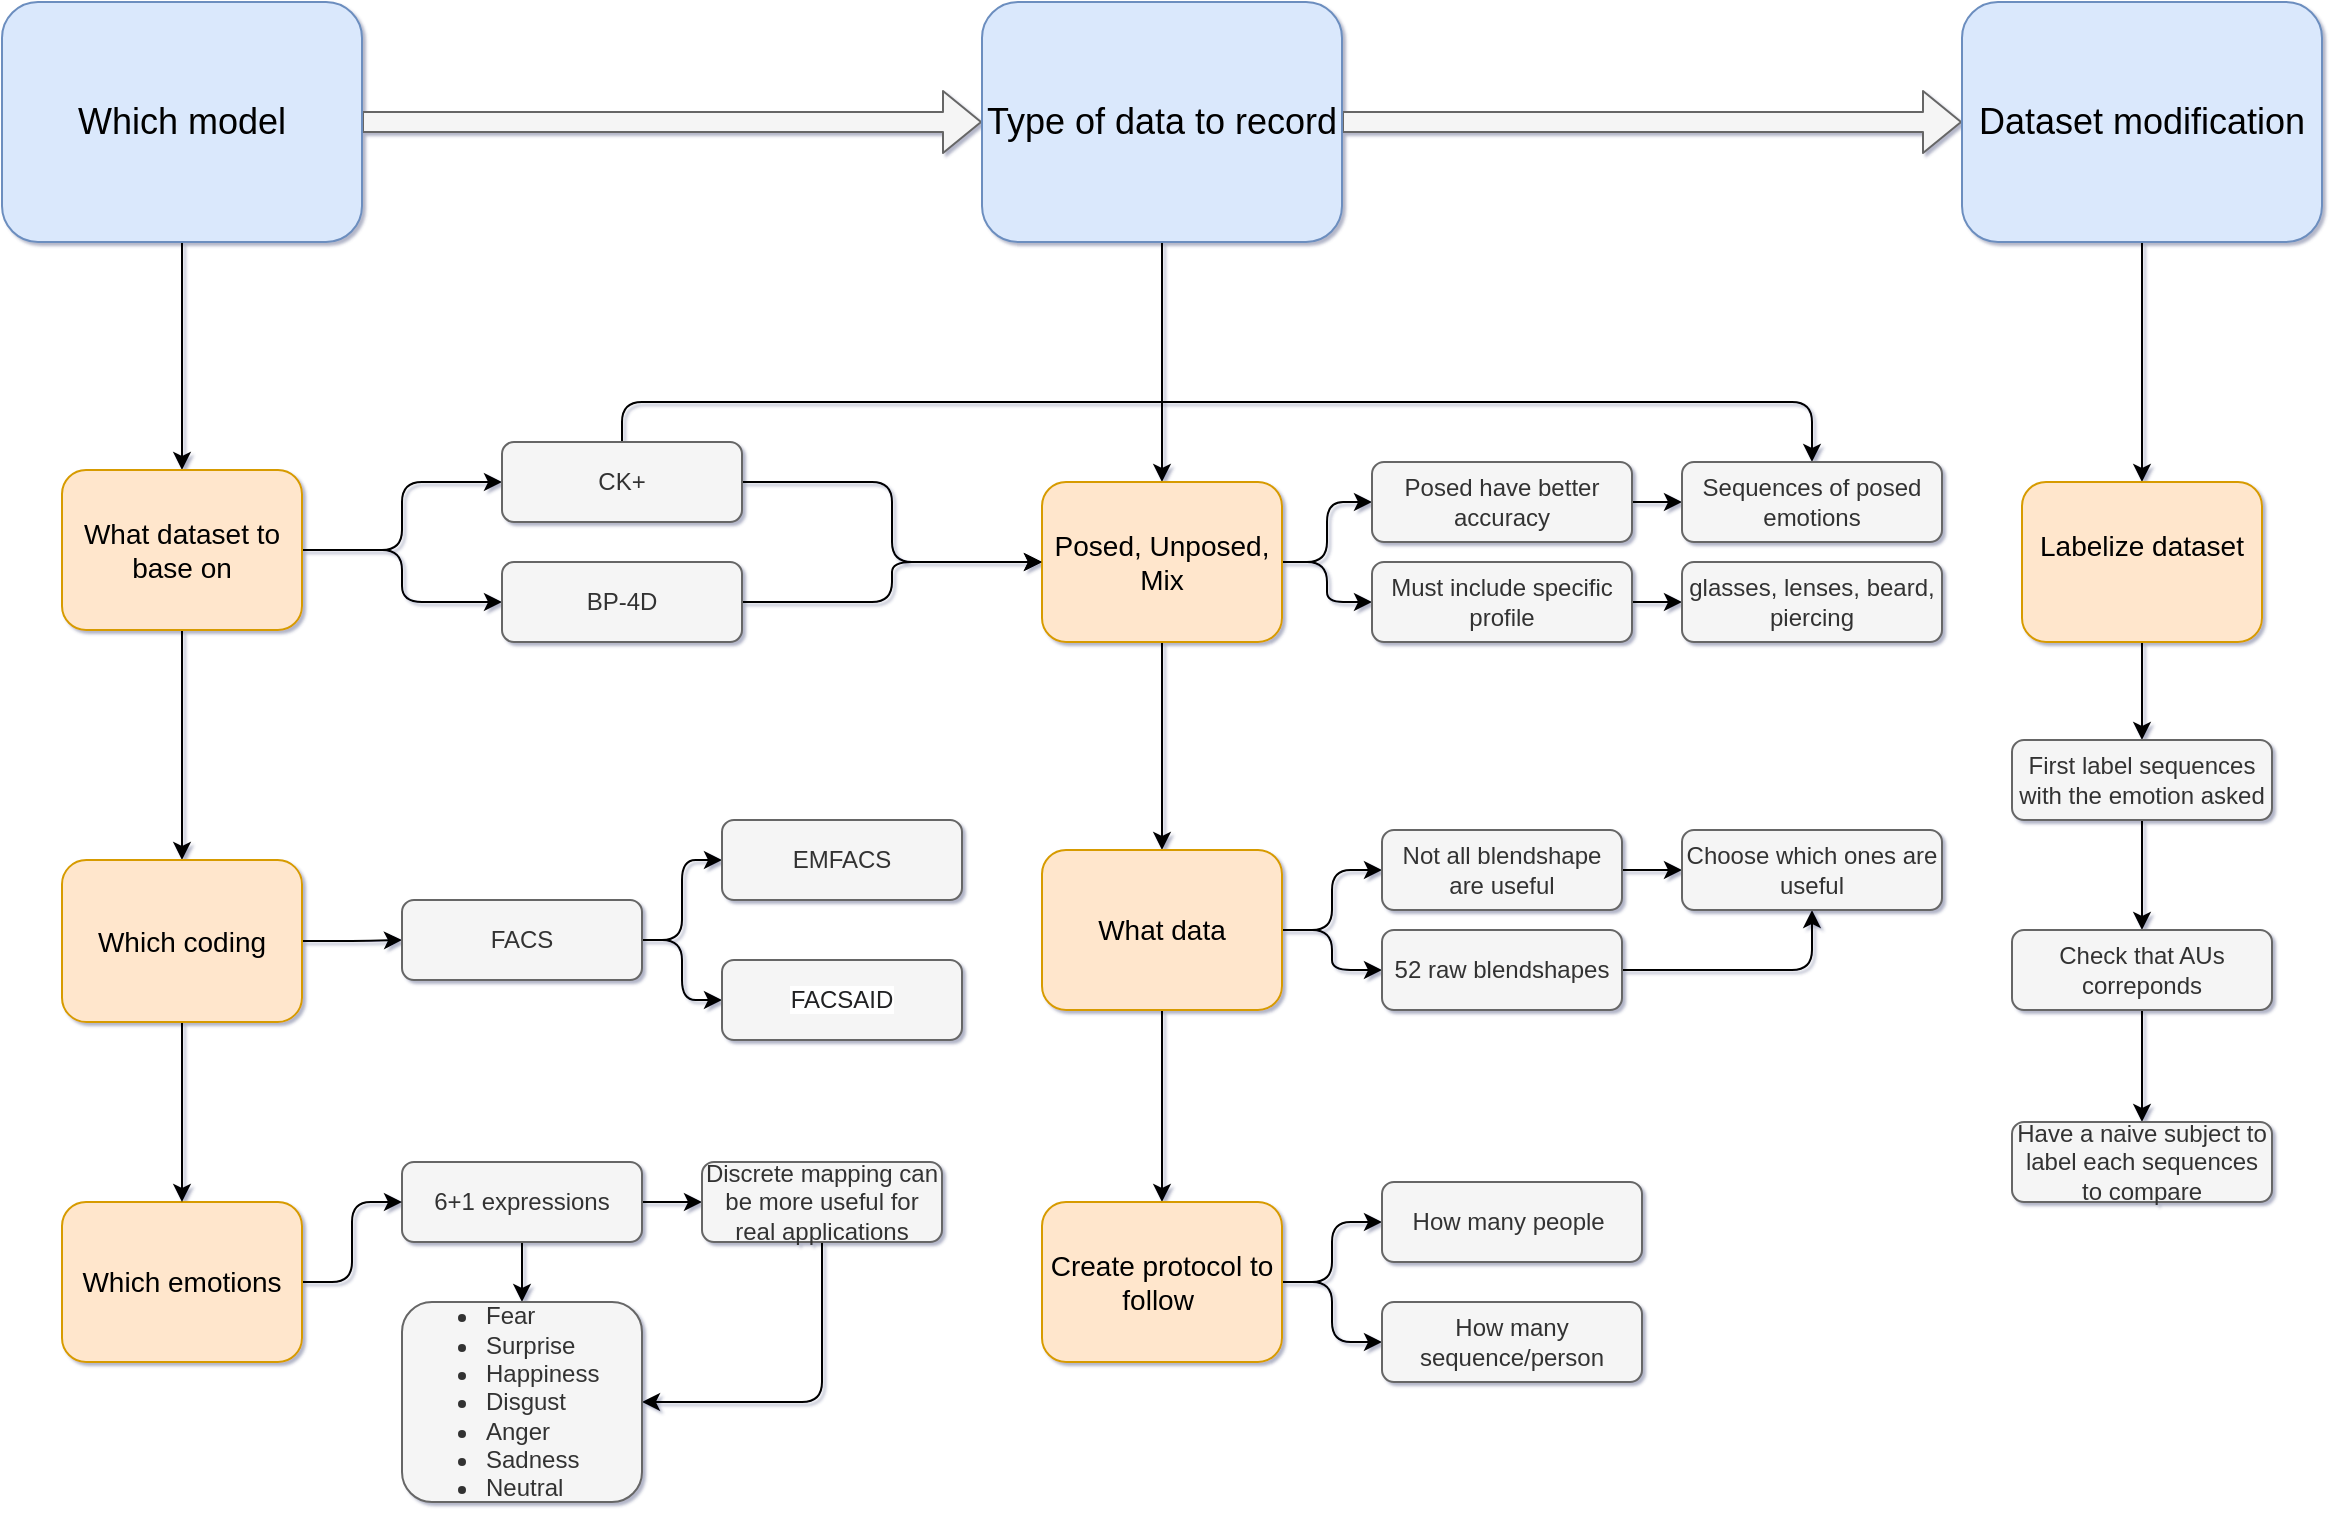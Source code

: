 <mxfile version="15.4.0" type="device"><diagram id="L01VJsnCzWinelj08Bhc" name="Page-1"><mxGraphModel dx="1113" dy="709" grid="1" gridSize="10" guides="1" tooltips="1" connect="1" arrows="1" fold="1" page="1" pageScale="1" pageWidth="1169" pageHeight="827" background="none" math="0" shadow="1"><root><mxCell id="0"/><mxCell id="1" parent="0"/><mxCell id="IcirMJjwyQ2Tc40kfTyA-27" style="edgeStyle=orthogonalEdgeStyle;shape=flexArrow;orthogonalLoop=1;jettySize=auto;html=1;exitX=1;exitY=0.5;exitDx=0;exitDy=0;entryX=0;entryY=0.5;entryDx=0;entryDy=0;fillColor=#f5f5f5;strokeColor=#666666;" parent="1" source="IcirMJjwyQ2Tc40kfTyA-29" target="IcirMJjwyQ2Tc40kfTyA-32" edge="1"><mxGeometry relative="1" as="geometry"/></mxCell><mxCell id="pl1EL2vBN2HY1ykSg_Ru-1" style="edgeStyle=orthogonalEdgeStyle;orthogonalLoop=1;jettySize=auto;html=1;exitX=0.5;exitY=1;exitDx=0;exitDy=0;entryX=0.5;entryY=0;entryDx=0;entryDy=0;" parent="1" source="IcirMJjwyQ2Tc40kfTyA-29" target="IcirMJjwyQ2Tc40kfTyA-39" edge="1"><mxGeometry relative="1" as="geometry"/></mxCell><mxCell id="IcirMJjwyQ2Tc40kfTyA-29" value="&lt;font style=&quot;font-size: 18px&quot;&gt;Which model&lt;/font&gt;" style="whiteSpace=wrap;html=1;fillColor=#dae8fc;strokeColor=#6c8ebf;rounded=1;" parent="1" vertex="1"><mxGeometry width="180" height="120" as="geometry"/></mxCell><mxCell id="IcirMJjwyQ2Tc40kfTyA-30" style="edgeStyle=orthogonalEdgeStyle;shape=flexArrow;orthogonalLoop=1;jettySize=auto;html=1;exitX=1;exitY=0.5;exitDx=0;exitDy=0;entryX=0;entryY=0.5;entryDx=0;entryDy=0;fillColor=#f5f5f5;strokeColor=#666666;" parent="1" source="IcirMJjwyQ2Tc40kfTyA-32" target="IcirMJjwyQ2Tc40kfTyA-34" edge="1"><mxGeometry relative="1" as="geometry"><mxPoint x="1000" y="60" as="targetPoint"/></mxGeometry></mxCell><mxCell id="DDIqj_rIs2_S4rM32uII-19" style="edgeStyle=orthogonalEdgeStyle;orthogonalLoop=1;jettySize=auto;html=1;exitX=0.5;exitY=1;exitDx=0;exitDy=0;entryX=0.5;entryY=0;entryDx=0;entryDy=0;" parent="1" source="IcirMJjwyQ2Tc40kfTyA-32" target="IcirMJjwyQ2Tc40kfTyA-51" edge="1"><mxGeometry relative="1" as="geometry"/></mxCell><mxCell id="IcirMJjwyQ2Tc40kfTyA-32" value="&lt;font style=&quot;font-size: 18px&quot;&gt;Type of data to record&lt;/font&gt;" style="whiteSpace=wrap;html=1;fillColor=#dae8fc;strokeColor=#6c8ebf;rounded=1;" parent="1" vertex="1"><mxGeometry x="490" width="180" height="120" as="geometry"/></mxCell><mxCell id="IcirMJjwyQ2Tc40kfTyA-33" style="edgeStyle=orthogonalEdgeStyle;orthogonalLoop=1;jettySize=auto;html=1;exitX=0.5;exitY=1;exitDx=0;exitDy=0;entryX=0.5;entryY=0;entryDx=0;entryDy=0;" parent="1" source="IcirMJjwyQ2Tc40kfTyA-34" target="IcirMJjwyQ2Tc40kfTyA-40" edge="1"><mxGeometry relative="1" as="geometry"/></mxCell><mxCell id="IcirMJjwyQ2Tc40kfTyA-34" value="&lt;font style=&quot;font-size: 18px&quot;&gt;Dataset modification&lt;/font&gt;" style="whiteSpace=wrap;html=1;fillColor=#dae8fc;strokeColor=#6c8ebf;rounded=1;" parent="1" vertex="1"><mxGeometry x="980" width="180" height="120" as="geometry"/></mxCell><mxCell id="IcirMJjwyQ2Tc40kfTyA-35" style="edgeStyle=orthogonalEdgeStyle;orthogonalLoop=1;jettySize=auto;html=1;exitX=1;exitY=0.5;exitDx=0;exitDy=0;entryX=0;entryY=0.5;entryDx=0;entryDy=0;" parent="1" source="IcirMJjwyQ2Tc40kfTyA-39" target="IcirMJjwyQ2Tc40kfTyA-42" edge="1"><mxGeometry relative="1" as="geometry"/></mxCell><mxCell id="r36ClU2a132CuVUpOFNn-2" style="edgeStyle=orthogonalEdgeStyle;orthogonalLoop=1;jettySize=auto;html=1;exitX=1;exitY=0.5;exitDx=0;exitDy=0;entryX=0;entryY=0.5;entryDx=0;entryDy=0;" parent="1" source="IcirMJjwyQ2Tc40kfTyA-39" target="r36ClU2a132CuVUpOFNn-1" edge="1"><mxGeometry relative="1" as="geometry"/></mxCell><mxCell id="pl1EL2vBN2HY1ykSg_Ru-2" value="" style="edgeStyle=orthogonalEdgeStyle;orthogonalLoop=1;jettySize=auto;html=1;" parent="1" source="IcirMJjwyQ2Tc40kfTyA-39" target="9oURispBPAQY3MhkgXym-2" edge="1"><mxGeometry relative="1" as="geometry"/></mxCell><mxCell id="IcirMJjwyQ2Tc40kfTyA-39" value="&lt;font style=&quot;font-size: 14px&quot;&gt;What dataset to base on&lt;/font&gt;" style="whiteSpace=wrap;html=1;fillColor=#ffe6cc;strokeColor=#d79b00;rounded=1;" parent="1" vertex="1"><mxGeometry x="30" y="234" width="120" height="80" as="geometry"/></mxCell><mxCell id="46aNMLialteEY5NxuXPu-2" style="edgeStyle=orthogonalEdgeStyle;orthogonalLoop=1;jettySize=auto;html=1;exitX=0.5;exitY=1;exitDx=0;exitDy=0;entryX=0.5;entryY=0;entryDx=0;entryDy=0;" edge="1" parent="1" source="IcirMJjwyQ2Tc40kfTyA-40" target="46aNMLialteEY5NxuXPu-1"><mxGeometry relative="1" as="geometry"/></mxCell><mxCell id="IcirMJjwyQ2Tc40kfTyA-40" value="&lt;font style=&quot;font-size: 14px&quot;&gt;Labelize dataset&lt;br&gt;&lt;br&gt;&lt;/font&gt;" style="whiteSpace=wrap;html=1;fillColor=#ffe6cc;strokeColor=#d79b00;rounded=1;" parent="1" vertex="1"><mxGeometry x="1010" y="240" width="120" height="80" as="geometry"/></mxCell><mxCell id="r36ClU2a132CuVUpOFNn-7" style="edgeStyle=orthogonalEdgeStyle;orthogonalLoop=1;jettySize=auto;html=1;exitX=1;exitY=0.5;exitDx=0;exitDy=0;entryX=0;entryY=0.5;entryDx=0;entryDy=0;" parent="1" source="IcirMJjwyQ2Tc40kfTyA-42" target="IcirMJjwyQ2Tc40kfTyA-51" edge="1"><mxGeometry relative="1" as="geometry"/></mxCell><mxCell id="edzrw_jV55tM_5As1PZv-2" style="edgeStyle=orthogonalEdgeStyle;orthogonalLoop=1;jettySize=auto;html=1;exitX=0.5;exitY=0;exitDx=0;exitDy=0;entryX=0.5;entryY=0;entryDx=0;entryDy=0;" parent="1" source="IcirMJjwyQ2Tc40kfTyA-42" target="DDIqj_rIs2_S4rM32uII-5" edge="1"><mxGeometry relative="1" as="geometry"/></mxCell><mxCell id="IcirMJjwyQ2Tc40kfTyA-42" value="CK+" style="whiteSpace=wrap;html=1;fillColor=#f5f5f5;strokeColor=#666666;fontColor=#333333;rounded=1;" parent="1" vertex="1"><mxGeometry x="250" y="220" width="120" height="40" as="geometry"/></mxCell><mxCell id="IcirMJjwyQ2Tc40kfTyA-48" style="edgeStyle=orthogonalEdgeStyle;orthogonalLoop=1;jettySize=auto;html=1;exitX=1;exitY=0.5;exitDx=0;exitDy=0;entryX=0;entryY=0.5;entryDx=0;entryDy=0;" parent="1" source="IcirMJjwyQ2Tc40kfTyA-51" target="IcirMJjwyQ2Tc40kfTyA-52" edge="1"><mxGeometry relative="1" as="geometry"/></mxCell><mxCell id="DDIqj_rIs2_S4rM32uII-4" style="edgeStyle=orthogonalEdgeStyle;orthogonalLoop=1;jettySize=auto;html=1;exitX=1;exitY=0.5;exitDx=0;exitDy=0;entryX=0;entryY=0.5;entryDx=0;entryDy=0;" parent="1" source="IcirMJjwyQ2Tc40kfTyA-51" target="DDIqj_rIs2_S4rM32uII-3" edge="1"><mxGeometry relative="1" as="geometry"/></mxCell><mxCell id="DDIqj_rIs2_S4rM32uII-20" style="edgeStyle=orthogonalEdgeStyle;orthogonalLoop=1;jettySize=auto;html=1;exitX=0.5;exitY=1;exitDx=0;exitDy=0;entryX=0.5;entryY=0;entryDx=0;entryDy=0;" parent="1" source="IcirMJjwyQ2Tc40kfTyA-51" target="IcirMJjwyQ2Tc40kfTyA-57" edge="1"><mxGeometry relative="1" as="geometry"/></mxCell><mxCell id="IcirMJjwyQ2Tc40kfTyA-51" value="&lt;font style=&quot;font-size: 14px&quot;&gt;Posed, Unposed, Mix&lt;/font&gt;" style="whiteSpace=wrap;html=1;fillColor=#ffe6cc;strokeColor=#d79b00;rounded=1;" parent="1" vertex="1"><mxGeometry x="520" y="240" width="120" height="80" as="geometry"/></mxCell><mxCell id="DDIqj_rIs2_S4rM32uII-6" style="edgeStyle=orthogonalEdgeStyle;orthogonalLoop=1;jettySize=auto;html=1;exitX=1;exitY=0.5;exitDx=0;exitDy=0;" parent="1" source="IcirMJjwyQ2Tc40kfTyA-52" target="DDIqj_rIs2_S4rM32uII-5" edge="1"><mxGeometry relative="1" as="geometry"/></mxCell><mxCell id="IcirMJjwyQ2Tc40kfTyA-52" value="Posed have better accuracy" style="whiteSpace=wrap;html=1;fillColor=#f5f5f5;strokeColor=#666666;fontColor=#333333;rounded=1;" parent="1" vertex="1"><mxGeometry x="685" y="230" width="130" height="40" as="geometry"/></mxCell><mxCell id="IcirMJjwyQ2Tc40kfTyA-56" style="edgeStyle=orthogonalEdgeStyle;orthogonalLoop=1;jettySize=auto;html=1;exitX=1;exitY=0.5;exitDx=0;exitDy=0;entryX=0;entryY=0.5;entryDx=0;entryDy=0;" parent="1" source="IcirMJjwyQ2Tc40kfTyA-57" target="IcirMJjwyQ2Tc40kfTyA-58" edge="1"><mxGeometry relative="1" as="geometry"/></mxCell><mxCell id="IcirMJjwyQ2Tc40kfTyA-75" style="edgeStyle=orthogonalEdgeStyle;orthogonalLoop=1;jettySize=auto;html=1;exitX=1;exitY=0.5;exitDx=0;exitDy=0;entryX=0;entryY=0.5;entryDx=0;entryDy=0;" parent="1" source="IcirMJjwyQ2Tc40kfTyA-57" target="IcirMJjwyQ2Tc40kfTyA-74" edge="1"><mxGeometry relative="1" as="geometry"/></mxCell><mxCell id="DDIqj_rIs2_S4rM32uII-21" style="edgeStyle=orthogonalEdgeStyle;orthogonalLoop=1;jettySize=auto;html=1;exitX=0.5;exitY=1;exitDx=0;exitDy=0;entryX=0.5;entryY=0;entryDx=0;entryDy=0;" parent="1" source="IcirMJjwyQ2Tc40kfTyA-57" target="IcirMJjwyQ2Tc40kfTyA-64" edge="1"><mxGeometry relative="1" as="geometry"/></mxCell><mxCell id="IcirMJjwyQ2Tc40kfTyA-57" value="&lt;font style=&quot;font-size: 14px&quot;&gt;What data&lt;/font&gt;" style="whiteSpace=wrap;html=1;fillColor=#ffe6cc;strokeColor=#d79b00;rounded=1;" parent="1" vertex="1"><mxGeometry x="520" y="424" width="120" height="80" as="geometry"/></mxCell><mxCell id="DDIqj_rIs2_S4rM32uII-10" style="edgeStyle=orthogonalEdgeStyle;orthogonalLoop=1;jettySize=auto;html=1;exitX=1;exitY=0.5;exitDx=0;exitDy=0;" parent="1" source="IcirMJjwyQ2Tc40kfTyA-58" target="DDIqj_rIs2_S4rM32uII-9" edge="1"><mxGeometry relative="1" as="geometry"/></mxCell><mxCell id="IcirMJjwyQ2Tc40kfTyA-58" value="Not all blendshape are useful" style="whiteSpace=wrap;html=1;fillColor=#f5f5f5;strokeColor=#666666;fontColor=#333333;rounded=1;" parent="1" vertex="1"><mxGeometry x="690" y="414" width="120" height="40" as="geometry"/></mxCell><mxCell id="DDIqj_rIs2_S4rM32uII-13" style="edgeStyle=orthogonalEdgeStyle;orthogonalLoop=1;jettySize=auto;html=1;exitX=1;exitY=0.5;exitDx=0;exitDy=0;entryX=0;entryY=0.5;entryDx=0;entryDy=0;" parent="1" source="IcirMJjwyQ2Tc40kfTyA-64" target="DDIqj_rIs2_S4rM32uII-11" edge="1"><mxGeometry relative="1" as="geometry"/></mxCell><mxCell id="DDIqj_rIs2_S4rM32uII-14" style="edgeStyle=orthogonalEdgeStyle;orthogonalLoop=1;jettySize=auto;html=1;exitX=1;exitY=0.5;exitDx=0;exitDy=0;entryX=0;entryY=0.5;entryDx=0;entryDy=0;" parent="1" source="IcirMJjwyQ2Tc40kfTyA-64" target="DDIqj_rIs2_S4rM32uII-12" edge="1"><mxGeometry relative="1" as="geometry"/></mxCell><mxCell id="IcirMJjwyQ2Tc40kfTyA-64" value="&lt;font style=&quot;font-size: 14px&quot;&gt;Create protocol to follow&amp;nbsp;&lt;/font&gt;" style="whiteSpace=wrap;html=1;fillColor=#ffe6cc;strokeColor=#d79b00;rounded=1;" parent="1" vertex="1"><mxGeometry x="520" y="600" width="120" height="80" as="geometry"/></mxCell><mxCell id="edzrw_jV55tM_5As1PZv-1" style="edgeStyle=orthogonalEdgeStyle;orthogonalLoop=1;jettySize=auto;html=1;exitX=1;exitY=0.5;exitDx=0;exitDy=0;entryX=0.5;entryY=1;entryDx=0;entryDy=0;" parent="1" source="IcirMJjwyQ2Tc40kfTyA-74" target="DDIqj_rIs2_S4rM32uII-9" edge="1"><mxGeometry relative="1" as="geometry"/></mxCell><mxCell id="IcirMJjwyQ2Tc40kfTyA-74" value="52 raw blendshapes" style="whiteSpace=wrap;html=1;fillColor=#f5f5f5;strokeColor=#666666;fontColor=#333333;rounded=1;" parent="1" vertex="1"><mxGeometry x="690" y="464" width="120" height="40" as="geometry"/></mxCell><mxCell id="DDIqj_rIs2_S4rM32uII-2" style="edgeStyle=orthogonalEdgeStyle;orthogonalLoop=1;jettySize=auto;html=1;exitX=1;exitY=0.5;exitDx=0;exitDy=0;entryX=0;entryY=0.5;entryDx=0;entryDy=0;" parent="1" source="I1q63utyjJtIMsanwZLX-4" target="DDIqj_rIs2_S4rM32uII-1" edge="1"><mxGeometry relative="1" as="geometry"/></mxCell><mxCell id="DDIqj_rIs2_S4rM32uII-26" value="" style="edgeStyle=orthogonalEdgeStyle;orthogonalLoop=1;jettySize=auto;html=1;" parent="1" source="I1q63utyjJtIMsanwZLX-4" target="DDIqj_rIs2_S4rM32uII-25" edge="1"><mxGeometry relative="1" as="geometry"/></mxCell><mxCell id="I1q63utyjJtIMsanwZLX-4" value="6+1 expressions" style="whiteSpace=wrap;html=1;fillColor=#f5f5f5;strokeColor=#666666;fontColor=#333333;rounded=1;" parent="1" vertex="1"><mxGeometry x="200" y="580" width="120" height="40" as="geometry"/></mxCell><mxCell id="DDIqj_rIs2_S4rM32uII-27" style="edgeStyle=orthogonalEdgeStyle;orthogonalLoop=1;jettySize=auto;html=1;exitX=0.5;exitY=1;exitDx=0;exitDy=0;entryX=1;entryY=0.5;entryDx=0;entryDy=0;" parent="1" source="DDIqj_rIs2_S4rM32uII-1" target="DDIqj_rIs2_S4rM32uII-25" edge="1"><mxGeometry relative="1" as="geometry"/></mxCell><mxCell id="DDIqj_rIs2_S4rM32uII-1" value="Discrete mapping can be more useful for real applications" style="whiteSpace=wrap;html=1;fillColor=#f5f5f5;strokeColor=#666666;fontColor=#333333;rounded=1;" parent="1" vertex="1"><mxGeometry x="350" y="580" width="120" height="40" as="geometry"/></mxCell><mxCell id="DDIqj_rIs2_S4rM32uII-8" style="edgeStyle=orthogonalEdgeStyle;orthogonalLoop=1;jettySize=auto;html=1;exitX=1;exitY=0.5;exitDx=0;exitDy=0;entryX=0;entryY=0.5;entryDx=0;entryDy=0;" parent="1" source="DDIqj_rIs2_S4rM32uII-3" target="DDIqj_rIs2_S4rM32uII-7" edge="1"><mxGeometry relative="1" as="geometry"/></mxCell><mxCell id="DDIqj_rIs2_S4rM32uII-3" value="Must include specific profile" style="whiteSpace=wrap;html=1;fillColor=#f5f5f5;strokeColor=#666666;fontColor=#333333;rounded=1;" parent="1" vertex="1"><mxGeometry x="685" y="280" width="130" height="40" as="geometry"/></mxCell><mxCell id="DDIqj_rIs2_S4rM32uII-5" value="Sequences of posed emotions" style="whiteSpace=wrap;html=1;fillColor=#f5f5f5;strokeColor=#666666;fontColor=#333333;rounded=1;" parent="1" vertex="1"><mxGeometry x="840" y="230" width="130" height="40" as="geometry"/></mxCell><mxCell id="DDIqj_rIs2_S4rM32uII-7" value="glasses, lenses, beard, piercing" style="whiteSpace=wrap;html=1;fillColor=#f5f5f5;strokeColor=#666666;fontColor=#333333;rounded=1;" parent="1" vertex="1"><mxGeometry x="840" y="280" width="130" height="40" as="geometry"/></mxCell><mxCell id="DDIqj_rIs2_S4rM32uII-9" value="Choose which ones are useful" style="whiteSpace=wrap;html=1;fillColor=#f5f5f5;strokeColor=#666666;fontColor=#333333;rounded=1;" parent="1" vertex="1"><mxGeometry x="840" y="414" width="130" height="40" as="geometry"/></mxCell><mxCell id="DDIqj_rIs2_S4rM32uII-11" value="How many people&amp;nbsp;" style="whiteSpace=wrap;html=1;fillColor=#f5f5f5;strokeColor=#666666;fontColor=#333333;rounded=1;" parent="1" vertex="1"><mxGeometry x="690" y="590" width="130" height="40" as="geometry"/></mxCell><mxCell id="DDIqj_rIs2_S4rM32uII-12" value="How many sequence/person" style="whiteSpace=wrap;html=1;fillColor=#f5f5f5;strokeColor=#666666;fontColor=#333333;rounded=1;" parent="1" vertex="1"><mxGeometry x="690" y="650" width="130" height="40" as="geometry"/></mxCell><mxCell id="DDIqj_rIs2_S4rM32uII-24" style="edgeStyle=orthogonalEdgeStyle;orthogonalLoop=1;jettySize=auto;html=1;exitX=1;exitY=0.5;exitDx=0;exitDy=0;" parent="1" source="DDIqj_rIs2_S4rM32uII-23" target="I1q63utyjJtIMsanwZLX-4" edge="1"><mxGeometry relative="1" as="geometry"/></mxCell><mxCell id="DDIqj_rIs2_S4rM32uII-23" value="&lt;font style=&quot;font-size: 14px&quot;&gt;Which emotions&lt;/font&gt;" style="whiteSpace=wrap;html=1;fillColor=#ffe6cc;strokeColor=#d79b00;rounded=1;" parent="1" vertex="1"><mxGeometry x="30" y="600" width="120" height="80" as="geometry"/></mxCell><mxCell id="DDIqj_rIs2_S4rM32uII-25" value="&lt;ul&gt;&lt;li&gt;Fear&lt;/li&gt;&lt;li&gt;Surprise&lt;/li&gt;&lt;li&gt;Happiness&lt;/li&gt;&lt;li&gt;Disgust&lt;/li&gt;&lt;li&gt;Anger&lt;/li&gt;&lt;li&gt;Sadness&lt;/li&gt;&lt;li&gt;Neutral&lt;/li&gt;&lt;/ul&gt;" style="whiteSpace=wrap;html=1;fontColor=#333333;strokeColor=#666666;fillColor=#f5f5f5;align=left;rounded=1;" parent="1" vertex="1"><mxGeometry x="200" y="650" width="120" height="100" as="geometry"/></mxCell><mxCell id="9oURispBPAQY3MhkgXym-5" style="edgeStyle=orthogonalEdgeStyle;orthogonalLoop=1;jettySize=auto;html=1;exitX=1;exitY=0.5;exitDx=0;exitDy=0;entryX=0;entryY=0.5;entryDx=0;entryDy=0;" parent="1" source="9oURispBPAQY3MhkgXym-2" target="9oURispBPAQY3MhkgXym-4" edge="1"><mxGeometry relative="1" as="geometry"/></mxCell><mxCell id="pl1EL2vBN2HY1ykSg_Ru-3" style="edgeStyle=orthogonalEdgeStyle;orthogonalLoop=1;jettySize=auto;html=1;exitX=0.5;exitY=1;exitDx=0;exitDy=0;" parent="1" source="9oURispBPAQY3MhkgXym-2" target="DDIqj_rIs2_S4rM32uII-23" edge="1"><mxGeometry relative="1" as="geometry"/></mxCell><mxCell id="9oURispBPAQY3MhkgXym-2" value="&lt;font style=&quot;font-size: 14px&quot;&gt;Which coding&lt;/font&gt;" style="whiteSpace=wrap;html=1;fillColor=#ffe6cc;strokeColor=#d79b00;rounded=1;" parent="1" vertex="1"><mxGeometry x="30" y="429" width="120" height="81" as="geometry"/></mxCell><mxCell id="9oURispBPAQY3MhkgXym-11" style="edgeStyle=orthogonalEdgeStyle;orthogonalLoop=1;jettySize=auto;html=1;exitX=1;exitY=0.5;exitDx=0;exitDy=0;entryX=0;entryY=0.5;entryDx=0;entryDy=0;" parent="1" source="9oURispBPAQY3MhkgXym-4" target="9oURispBPAQY3MhkgXym-9" edge="1"><mxGeometry relative="1" as="geometry"/></mxCell><mxCell id="9oURispBPAQY3MhkgXym-12" style="edgeStyle=orthogonalEdgeStyle;orthogonalLoop=1;jettySize=auto;html=1;exitX=1;exitY=0.5;exitDx=0;exitDy=0;entryX=0;entryY=0.5;entryDx=0;entryDy=0;" parent="1" source="9oURispBPAQY3MhkgXym-4" target="9oURispBPAQY3MhkgXym-10" edge="1"><mxGeometry relative="1" as="geometry"/></mxCell><mxCell id="9oURispBPAQY3MhkgXym-4" value="FACS" style="whiteSpace=wrap;html=1;fillColor=#f5f5f5;strokeColor=#666666;fontColor=#333333;rounded=1;" parent="1" vertex="1"><mxGeometry x="200" y="449" width="120" height="40" as="geometry"/></mxCell><mxCell id="9oURispBPAQY3MhkgXym-9" value="EMFACS" style="whiteSpace=wrap;html=1;fillColor=#f5f5f5;strokeColor=#666666;fontColor=#333333;rounded=1;" parent="1" vertex="1"><mxGeometry x="360" y="409" width="120" height="40" as="geometry"/></mxCell><mxCell id="9oURispBPAQY3MhkgXym-10" value="&lt;span style=&quot;color: rgb(32 , 33 , 36) ; font-family: &amp;#34;arial&amp;#34; , sans-serif ; text-align: left ; background-color: rgb(255 , 255 , 255)&quot;&gt;&lt;font style=&quot;font-size: 12px&quot;&gt;FACSAID&lt;/font&gt;&lt;/span&gt;" style="whiteSpace=wrap;html=1;fillColor=#f5f5f5;strokeColor=#666666;fontColor=#333333;rounded=1;" parent="1" vertex="1"><mxGeometry x="360" y="479" width="120" height="40" as="geometry"/></mxCell><mxCell id="r36ClU2a132CuVUpOFNn-10" style="edgeStyle=orthogonalEdgeStyle;orthogonalLoop=1;jettySize=auto;html=1;exitX=1;exitY=0.5;exitDx=0;exitDy=0;entryX=0;entryY=0.5;entryDx=0;entryDy=0;" parent="1" source="r36ClU2a132CuVUpOFNn-1" target="IcirMJjwyQ2Tc40kfTyA-51" edge="1"><mxGeometry relative="1" as="geometry"/></mxCell><mxCell id="r36ClU2a132CuVUpOFNn-1" value="BP-4D" style="whiteSpace=wrap;html=1;fillColor=#f5f5f5;strokeColor=#666666;fontColor=#333333;rounded=1;" parent="1" vertex="1"><mxGeometry x="250" y="280" width="120" height="40" as="geometry"/></mxCell><mxCell id="46aNMLialteEY5NxuXPu-4" style="edgeStyle=orthogonalEdgeStyle;orthogonalLoop=1;jettySize=auto;html=1;exitX=0.5;exitY=1;exitDx=0;exitDy=0;entryX=0.5;entryY=0;entryDx=0;entryDy=0;" edge="1" parent="1" source="46aNMLialteEY5NxuXPu-1" target="46aNMLialteEY5NxuXPu-3"><mxGeometry relative="1" as="geometry"/></mxCell><mxCell id="46aNMLialteEY5NxuXPu-1" value="First label sequences with the emotion asked" style="whiteSpace=wrap;html=1;fillColor=#f5f5f5;strokeColor=#666666;fontColor=#333333;rounded=1;" vertex="1" parent="1"><mxGeometry x="1005" y="369" width="130" height="40" as="geometry"/></mxCell><mxCell id="46aNMLialteEY5NxuXPu-6" style="edgeStyle=orthogonalEdgeStyle;orthogonalLoop=1;jettySize=auto;html=1;exitX=0.5;exitY=1;exitDx=0;exitDy=0;" edge="1" parent="1" source="46aNMLialteEY5NxuXPu-3" target="46aNMLialteEY5NxuXPu-5"><mxGeometry relative="1" as="geometry"/></mxCell><mxCell id="46aNMLialteEY5NxuXPu-3" value="Check that AUs correponds" style="whiteSpace=wrap;html=1;fillColor=#f5f5f5;strokeColor=#666666;fontColor=#333333;rounded=1;" vertex="1" parent="1"><mxGeometry x="1005" y="464" width="130" height="40" as="geometry"/></mxCell><mxCell id="46aNMLialteEY5NxuXPu-5" value="Have a naive subject to label each sequences to compare" style="whiteSpace=wrap;html=1;fillColor=#f5f5f5;strokeColor=#666666;fontColor=#333333;rounded=1;" vertex="1" parent="1"><mxGeometry x="1005" y="560" width="130" height="40" as="geometry"/></mxCell></root></mxGraphModel></diagram></mxfile>